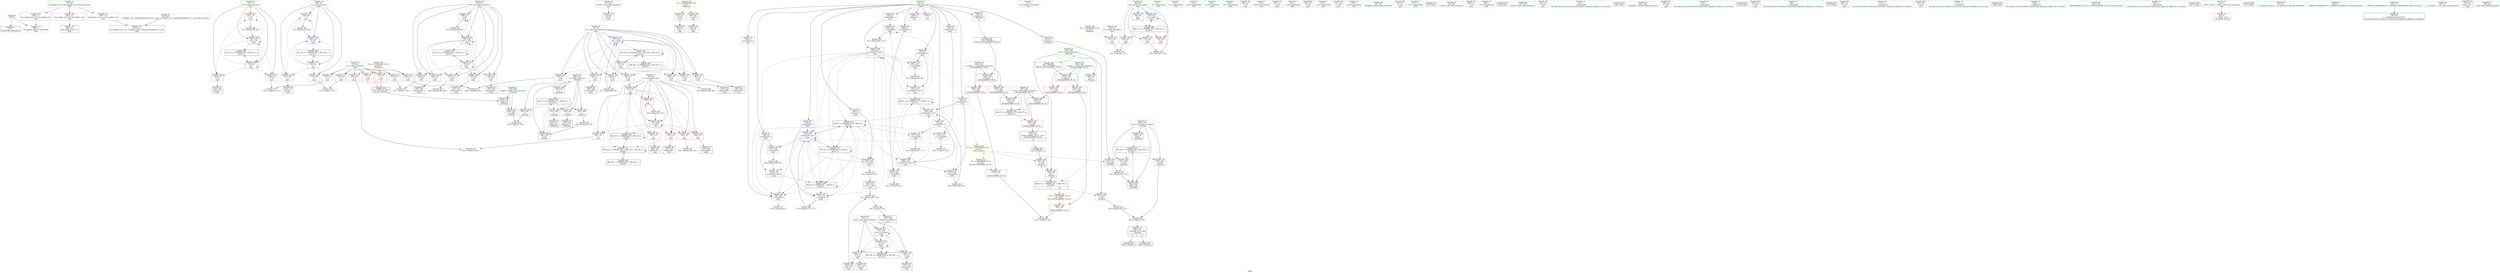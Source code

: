 digraph "SVFG" {
	label="SVFG";

	Node0x55b7f52f8240 [shape=record,color=grey,label="{NodeID: 0\nNullPtr}"];
	Node0x55b7f52f8240 -> Node0x55b7f531a220[style=solid];
	Node0x55b7f52f8240 -> Node0x55b7f5321780[style=solid];
	Node0x55b7f5329f50 [shape=record,color=grey,label="{NodeID: 277\n136 = cmp(134, 135, )\n}"];
	Node0x55b7f531c8b0 [shape=record,color=blue,label="{NodeID: 194\n77\<--270\ni41\<--inc80\nmain\n}"];
	Node0x55b7f531c8b0 -> Node0x55b7f531f500[style=dashed];
	Node0x55b7f531c8b0 -> Node0x55b7f531f5d0[style=dashed];
	Node0x55b7f531c8b0 -> Node0x55b7f531f6a0[style=dashed];
	Node0x55b7f531c8b0 -> Node0x55b7f531f770[style=dashed];
	Node0x55b7f531c8b0 -> Node0x55b7f531f840[style=dashed];
	Node0x55b7f531c8b0 -> Node0x55b7f531f910[style=dashed];
	Node0x55b7f531c8b0 -> Node0x55b7f531f9e0[style=dashed];
	Node0x55b7f531c8b0 -> Node0x55b7f531c8b0[style=dashed];
	Node0x55b7f531c8b0 -> Node0x55b7f533bde0[style=dashed];
	Node0x55b7f5319c20 [shape=record,color=red,label="{NodeID: 111\n114\<--67\n\<--n\nmain\n}"];
	Node0x55b7f5319c20 -> Node0x55b7f5329c50[style=solid];
	Node0x55b7f5317e30 [shape=record,color=green,label="{NodeID: 28\n61\<--62\nretval\<--retval_field_insensitive\nmain\n}"];
	Node0x55b7f5317e30 -> Node0x55b7f5321880[style=solid];
	Node0x55b7f531fab0 [shape=record,color=red,label="{NodeID: 139\n223\<--79\n\<--j\nmain\n}"];
	Node0x55b7f531fab0 -> Node0x55b7f532a850[style=solid];
	Node0x55b7f531a690 [shape=record,color=black,label="{NodeID: 56\n118\<--117\nidx.ext\<--\nmain\n}"];
	Node0x55b7f5341210 [shape=record,color=yellow,style=double,label="{NodeID: 333\n2V_1 = ENCHI(MR_2V_0)\npts\{1 \}\nFun[main]}"];
	Node0x55b7f5341210 -> Node0x55b7f5319740[style=dashed];
	Node0x55b7f5341210 -> Node0x55b7f5319810[style=dashed];
	Node0x55b7f5321170 [shape=record,color=red,label="{NodeID: 167\n357\<--342\n\<--__a.addr\n_ZSt3maxIiERKT_S2_S2_\n}"];
	Node0x55b7f5321170 -> Node0x55b7f531d270[style=solid];
	Node0x55b7f531bd50 [shape=record,color=purple,label="{NodeID: 84\n229\<--8\narrayidx56\<--a\nmain\n}"];
	Node0x55b7f531bd50 -> Node0x55b7f5320470[style=solid];
	Node0x55b7f52f6f70 [shape=record,color=green,label="{NodeID: 1\n7\<--1\n__dso_handle\<--dummyObj\nGlob }"];
	Node0x55b7f532a0d0 [shape=record,color=grey,label="{NodeID: 278\n142 = cmp(141, 82, )\n}"];
	Node0x55b7f532a0d0 -> Node0x55b7f531a830[style=solid];
	Node0x55b7f531c980 [shape=record,color=blue,label="{NodeID: 195\n65\<--278\nqq\<--inc84\nmain\n}"];
	Node0x55b7f531c980 -> Node0x55b7f5334be0[style=dashed];
	Node0x55b7f5319cf0 [shape=record,color=red,label="{NodeID: 112\n135\<--67\n\<--n\nmain\n}"];
	Node0x55b7f5319cf0 -> Node0x55b7f5329f50[style=solid];
	Node0x55b7f5317f00 [shape=record,color=green,label="{NodeID: 29\n63\<--64\ntt\<--tt_field_insensitive\nmain\n}"];
	Node0x55b7f5317f00 -> Node0x55b7f53198e0[style=solid];
	Node0x55b7f531fb80 [shape=record,color=red,label="{NodeID: 140\n227\<--79\n\<--j\nmain\n}"];
	Node0x55b7f531fb80 -> Node0x55b7f531b050[style=solid];
	Node0x55b7f531a760 [shape=record,color=black,label="{NodeID: 57\n139\<--138\nidxprom\<--\nmain\n}"];
	Node0x55b7f5321240 [shape=record,color=red,label="{NodeID: 168\n350\<--344\n\<--__b.addr\n_ZSt3maxIiERKT_S2_S2_\n}"];
	Node0x55b7f5321240 -> Node0x55b7f53214b0[style=solid];
	Node0x55b7f531be20 [shape=record,color=purple,label="{NodeID: 85\n235\<--8\narrayidx60\<--a\nmain\n}"];
	Node0x55b7f531be20 -> Node0x55b7f5320540[style=solid];
	Node0x55b7f531be20 -> Node0x55b7f53224b0[style=solid];
	Node0x55b7f52f7000 [shape=record,color=green,label="{NodeID: 2\n11\<--1\n.str\<--dummyObj\nGlob }"];
	Node0x55b7f532a250 [shape=record,color=grey,label="{NodeID: 279\n309 = cmp(307, 308, )\n}"];
	Node0x55b7f531ca50 [shape=record,color=blue,label="{NodeID: 196\n294\<--293\nn.addr\<--n\n_Z5checki\n}"];
	Node0x55b7f531ca50 -> Node0x55b7f53207b0[style=dashed];
	Node0x55b7f5319dc0 [shape=record,color=red,label="{NodeID: 113\n163\<--67\n\<--n\nmain\n}"];
	Node0x55b7f5319dc0 -> Node0x55b7f5329650[style=solid];
	Node0x55b7f5317fd0 [shape=record,color=green,label="{NodeID: 30\n65\<--66\nqq\<--qq_field_insensitive\nmain\n}"];
	Node0x55b7f5317fd0 -> Node0x55b7f53199b0[style=solid];
	Node0x55b7f5317fd0 -> Node0x55b7f5319a80[style=solid];
	Node0x55b7f5317fd0 -> Node0x55b7f5319b50[style=solid];
	Node0x55b7f5317fd0 -> Node0x55b7f5321950[style=solid];
	Node0x55b7f5317fd0 -> Node0x55b7f531c980[style=solid];
	Node0x55b7f531fc50 [shape=record,color=red,label="{NodeID: 141\n233\<--79\n\<--j\nmain\n}"];
	Node0x55b7f531fc50 -> Node0x55b7f531b120[style=solid];
	Node0x55b7f531a830 [shape=record,color=black,label="{NodeID: 58\n143\<--142\nconv\<--cmp13\nmain\n}"];
	Node0x55b7f531a830 -> Node0x55b7f531dd60[style=solid];
	Node0x55b7f53269c0 [shape=record,color=grey,label="{NodeID: 252\n278 = Binary(277, 98, )\n}"];
	Node0x55b7f53269c0 -> Node0x55b7f531c980[style=solid];
	Node0x55b7f5321310 [shape=record,color=red,label="{NodeID: 169\n354\<--344\n\<--__b.addr\n_ZSt3maxIiERKT_S2_S2_\n}"];
	Node0x55b7f5321310 -> Node0x55b7f531d1a0[style=solid];
	Node0x55b7f531bef0 [shape=record,color=purple,label="{NodeID: 86\n251\<--8\narrayidx69\<--a\nmain\n}"];
	Node0x55b7f531bef0 -> Node0x55b7f5320610[style=solid];
	Node0x55b7f531bef0 -> Node0x55b7f5322580[style=solid];
	Node0x55b7f52f7090 [shape=record,color=green,label="{NodeID: 3\n13\<--1\n.str.1\<--dummyObj\nGlob }"];
	Node0x55b7f532a3d0 [shape=record,color=grey,label="{NodeID: 280\n231 = cmp(230, 82, )\n}"];
	Node0x55b7f531cb20 [shape=record,color=blue,label="{NodeID: 197\n296\<--82\ntotal\<--\n_Z5checki\n}"];
	Node0x55b7f531cb20 -> Node0x55b7f533e5e0[style=dashed];
	Node0x55b7f5319e90 [shape=record,color=red,label="{NodeID: 114\n179\<--67\n\<--n\nmain\n|{<s0>9}}"];
	Node0x55b7f5319e90:s0 -> Node0x55b7f5354810[style=solid,color=red];
	Node0x55b7f53180a0 [shape=record,color=green,label="{NodeID: 31\n67\<--68\nn\<--n_field_insensitive\nmain\n}"];
	Node0x55b7f53180a0 -> Node0x55b7f5319c20[style=solid];
	Node0x55b7f53180a0 -> Node0x55b7f5319cf0[style=solid];
	Node0x55b7f53180a0 -> Node0x55b7f5319dc0[style=solid];
	Node0x55b7f53180a0 -> Node0x55b7f5319e90[style=solid];
	Node0x55b7f53180a0 -> Node0x55b7f531e730[style=solid];
	Node0x55b7f53180a0 -> Node0x55b7f531e800[style=solid];
	Node0x55b7f53180a0 -> Node0x55b7f531e8d0[style=solid];
	Node0x55b7f531fd20 [shape=record,color=red,label="{NodeID: 142\n244\<--79\n\<--j\nmain\n}"];
	Node0x55b7f531fd20 -> Node0x55b7f531e4e0[style=solid];
	Node0x55b7f531a900 [shape=record,color=black,label="{NodeID: 59\n145\<--144\ntobool\<--\nmain\n}"];
	Node0x55b7f53414e0 [shape=record,color=yellow,style=double,label="{NodeID: 336\n8V_1 = ENCHI(MR_8V_0)\npts\{64 \}\nFun[main]}"];
	Node0x55b7f53414e0 -> Node0x55b7f53198e0[style=dashed];
	Node0x55b7f5326b40 [shape=record,color=grey,label="{NodeID: 253\n328 = Binary(327, 98, )\n}"];
	Node0x55b7f5326b40 -> Node0x55b7f531cf30[style=solid];
	Node0x55b7f53213e0 [shape=record,color=red,label="{NodeID: 170\n349\<--348\n\<--\n_ZSt3maxIiERKT_S2_S2_\n}"];
	Node0x55b7f53213e0 -> Node0x55b7f532a6d0[style=solid];
	Node0x55b7f531bfc0 [shape=record,color=purple,label="{NodeID: 87\n263\<--8\narrayidx76\<--a\nmain\n}"];
	Node0x55b7f531bfc0 -> Node0x55b7f53206e0[style=solid];
	Node0x55b7f531bfc0 -> Node0x55b7f531c7e0[style=solid];
	Node0x55b7f52f7120 [shape=record,color=green,label="{NodeID: 4\n15\<--1\nstdin\<--dummyObj\nGlob }"];
	Node0x55b7f532a550 [shape=record,color=grey,label="{NodeID: 281\n148 = cmp(147, 82, )\n}"];
	Node0x55b7f532a550 -> Node0x55b7f531aaa0[style=solid];
	Node0x55b7f531cbf0 [shape=record,color=blue,label="{NodeID: 198\n298\<--82\nmx\<--\n_Z5checki\n}"];
	Node0x55b7f531cbf0 -> Node0x55b7f533e0e0[style=dashed];
	Node0x55b7f531e730 [shape=record,color=red,label="{NodeID: 115\n205\<--67\n\<--n\nmain\n}"];
	Node0x55b7f531e730 -> Node0x55b7f5329ad0[style=solid];
	Node0x55b7f5318170 [shape=record,color=green,label="{NodeID: 32\n69\<--70\ni\<--i_field_insensitive\nmain\n}"];
	Node0x55b7f5318170 -> Node0x55b7f531e9a0[style=solid];
	Node0x55b7f5318170 -> Node0x55b7f531ea70[style=solid];
	Node0x55b7f5318170 -> Node0x55b7f531eb40[style=solid];
	Node0x55b7f5318170 -> Node0x55b7f5321a20[style=solid];
	Node0x55b7f5318170 -> Node0x55b7f5321af0[style=solid];
	Node0x55b7f531fdf0 [shape=record,color=red,label="{NodeID: 143\n249\<--79\n\<--j\nmain\n}"];
	Node0x55b7f531fdf0 -> Node0x55b7f531b1f0[style=solid];
	Node0x55b7f531a9d0 [shape=record,color=black,label="{NodeID: 60\n146\<--144\nconv14\<--\nmain\n}"];
	Node0x55b7f531a9d0 -> Node0x55b7f531dd60[style=solid];
	Node0x55b7f5326cc0 [shape=record,color=grey,label="{NodeID: 254\n270 = Binary(269, 98, )\n}"];
	Node0x55b7f5326cc0 -> Node0x55b7f531c8b0[style=solid];
	Node0x55b7f53214b0 [shape=record,color=red,label="{NodeID: 171\n351\<--350\n\<--\n_ZSt3maxIiERKT_S2_S2_\n}"];
	Node0x55b7f53214b0 -> Node0x55b7f532a6d0[style=solid];
	Node0x55b7f531c090 [shape=record,color=purple,label="{NodeID: 88\n313\<--8\narrayidx\<--a\n_Z5checki\n}"];
	Node0x55b7f531c090 -> Node0x55b7f5320e30[style=solid];
	Node0x55b7f52f71b0 [shape=record,color=green,label="{NodeID: 5\n16\<--1\n.str.2\<--dummyObj\nGlob }"];
	Node0x55b7f532a6d0 [shape=record,color=grey,label="{NodeID: 282\n352 = cmp(349, 351, )\n}"];
	Node0x55b7f531ccc0 [shape=record,color=blue,label="{NodeID: 199\n300\<--82\ni\<--\n_Z5checki\n}"];
	Node0x55b7f531ccc0 -> Node0x55b7f533dbe0[style=dashed];
	Node0x55b7f531e800 [shape=record,color=red,label="{NodeID: 116\n224\<--67\n\<--n\nmain\n}"];
	Node0x55b7f531e800 -> Node0x55b7f532a850[style=solid];
	Node0x55b7f5318240 [shape=record,color=green,label="{NodeID: 33\n71\<--72\ndone\<--done_field_insensitive\nmain\n}"];
	Node0x55b7f5318240 -> Node0x55b7f531ec10[style=solid];
	Node0x55b7f5318240 -> Node0x55b7f531ece0[style=solid];
	Node0x55b7f5318240 -> Node0x55b7f5321bc0[style=solid];
	Node0x55b7f5318240 -> Node0x55b7f5321d60[style=solid];
	Node0x55b7f533bde0 [shape=record,color=black,label="{NodeID: 310\nMR_22V_4 = PHI(MR_22V_6, MR_22V_3, MR_22V_4, )\npts\{78 \}\n}"];
	Node0x55b7f533bde0 -> Node0x55b7f5322240[style=dashed];
	Node0x55b7f533bde0 -> Node0x55b7f53364e0[style=dashed];
	Node0x55b7f533bde0 -> Node0x55b7f533bde0[style=dashed];
	Node0x55b7f531fec0 [shape=record,color=red,label="{NodeID: 144\n257\<--79\n\<--j\nmain\n}"];
	Node0x55b7f531fec0 -> Node0x55b7f531dbe0[style=solid];
	Node0x55b7f531aaa0 [shape=record,color=black,label="{NodeID: 61\n149\<--148\nfrombool\<--tobool15\nmain\n}"];
	Node0x55b7f531aaa0 -> Node0x55b7f5321d60[style=solid];
	Node0x55b7f53416a0 [shape=record,color=yellow,style=double,label="{NodeID: 338\n12V_1 = ENCHI(MR_12V_0)\npts\{68 \}\nFun[main]}"];
	Node0x55b7f53416a0 -> Node0x55b7f5319c20[style=dashed];
	Node0x55b7f53416a0 -> Node0x55b7f5319cf0[style=dashed];
	Node0x55b7f53416a0 -> Node0x55b7f5319dc0[style=dashed];
	Node0x55b7f53416a0 -> Node0x55b7f5319e90[style=dashed];
	Node0x55b7f53416a0 -> Node0x55b7f531e730[style=dashed];
	Node0x55b7f53416a0 -> Node0x55b7f531e800[style=dashed];
	Node0x55b7f53416a0 -> Node0x55b7f531e8d0[style=dashed];
	Node0x55b7f5326e40 [shape=record,color=grey,label="{NodeID: 255\n125 = Binary(124, 98, )\n}"];
	Node0x55b7f5326e40 -> Node0x55b7f5321af0[style=solid];
	Node0x55b7f5321580 [shape=record,color=blue,label="{NodeID: 172\n366\<--32\nllvm.global_ctors_0\<--\nGlob }"];
	Node0x55b7f531c160 [shape=record,color=purple,label="{NodeID: 89\n320\<--8\narrayidx2\<--a\n_Z5checki\n|{<s0>14}}"];
	Node0x55b7f531c160:s0 -> Node0x55b7f53546d0[style=solid,color=red];
	Node0x55b7f52f7240 [shape=record,color=green,label="{NodeID: 6\n18\<--1\n.str.3\<--dummyObj\nGlob }"];
	Node0x55b7f532a850 [shape=record,color=grey,label="{NodeID: 283\n225 = cmp(223, 224, )\n}"];
	Node0x55b7f531cd90 [shape=record,color=blue,label="{NodeID: 200\n296\<--316\ntotal\<--add\n_Z5checki\n}"];
	Node0x55b7f531cd90 -> Node0x55b7f533e5e0[style=dashed];
	Node0x55b7f531e8d0 [shape=record,color=red,label="{NodeID: 117\n239\<--67\n\<--n\nmain\n|{<s0>11}}"];
	Node0x55b7f531e8d0:s0 -> Node0x55b7f5354810[style=solid,color=red];
	Node0x55b7f5318310 [shape=record,color=green,label="{NodeID: 34\n73\<--74\ni9\<--i9_field_insensitive\nmain\n}"];
	Node0x55b7f5318310 -> Node0x55b7f531edb0[style=solid];
	Node0x55b7f5318310 -> Node0x55b7f531ee80[style=solid];
	Node0x55b7f5318310 -> Node0x55b7f531ef50[style=solid];
	Node0x55b7f5318310 -> Node0x55b7f5321c90[style=solid];
	Node0x55b7f5318310 -> Node0x55b7f5321e30[style=solid];
	Node0x55b7f533c2e0 [shape=record,color=black,label="{NodeID: 311\nMR_24V_4 = PHI(MR_24V_7, MR_24V_3, MR_24V_4, )\npts\{80 \}\n}"];
	Node0x55b7f533c2e0 -> Node0x55b7f53369e0[style=dashed];
	Node0x55b7f533c2e0 -> Node0x55b7f533c2e0[style=dashed];
	Node0x55b7f533c2e0 -> Node0x55b7f533f4e0[style=dashed];
	Node0x55b7f531ff90 [shape=record,color=red,label="{NodeID: 145\n141\<--140\n\<--arrayidx\nmain\n}"];
	Node0x55b7f531ff90 -> Node0x55b7f532a0d0[style=solid];
	Node0x55b7f531ab70 [shape=record,color=black,label="{NodeID: 62\n157\<--156\ntobool19\<--\nmain\n}"];
	Node0x55b7f5326fc0 [shape=record,color=grey,label="{NodeID: 256\n176 = Binary(175, 177, )\n}"];
	Node0x55b7f5326fc0 -> Node0x55b7f5321fd0[style=solid];
	Node0x55b7f5321680 [shape=record,color=blue,label="{NodeID: 173\n367\<--33\nllvm.global_ctors_1\<--_GLOBAL__sub_I_Gennady.Korotkevich_0_1.cpp\nGlob }"];
	Node0x55b7f531c230 [shape=record,color=purple,label="{NodeID: 90\n84\<--11\n\<--.str\nmain\n}"];
	Node0x55b7f5316ba0 [shape=record,color=green,label="{NodeID: 7\n20\<--1\nstdout\<--dummyObj\nGlob }"];
	Node0x55b7f532a9d0 [shape=record,color=grey,label="{NodeID: 284\n335 = cmp(332, 334, )\n}"];
	Node0x55b7f532a9d0 -> Node0x55b7f531b530[style=solid];
	Node0x55b7f531ce60 [shape=record,color=blue,label="{NodeID: 201\n298\<--324\nmx\<--\n_Z5checki\n}"];
	Node0x55b7f531ce60 -> Node0x55b7f533e0e0[style=dashed];
	Node0x55b7f531e9a0 [shape=record,color=red,label="{NodeID: 118\n113\<--69\n\<--i\nmain\n}"];
	Node0x55b7f531e9a0 -> Node0x55b7f5329c50[style=solid];
	Node0x55b7f53183e0 [shape=record,color=green,label="{NodeID: 35\n75\<--76\ni20\<--i20_field_insensitive\nmain\n}"];
	Node0x55b7f53183e0 -> Node0x55b7f531f020[style=solid];
	Node0x55b7f53183e0 -> Node0x55b7f531f0f0[style=solid];
	Node0x55b7f53183e0 -> Node0x55b7f531f1c0[style=solid];
	Node0x55b7f53183e0 -> Node0x55b7f531f290[style=solid];
	Node0x55b7f53183e0 -> Node0x55b7f531f360[style=solid];
	Node0x55b7f53183e0 -> Node0x55b7f531f430[style=solid];
	Node0x55b7f53183e0 -> Node0x55b7f5321f00[style=solid];
	Node0x55b7f53183e0 -> Node0x55b7f5322170[style=solid];
	Node0x55b7f5320060 [shape=record,color=red,label="{NodeID: 146\n169\<--168\n\<--arrayidx25\nmain\n}"];
	Node0x55b7f5320060 -> Node0x55b7f5329950[style=solid];
	Node0x55b7f531ac40 [shape=record,color=black,label="{NodeID: 63\n167\<--166\nidxprom24\<--\nmain\n}"];
	Node0x55b7f5327140 [shape=record,color=grey,label="{NodeID: 257\n199 = Binary(198, 98, )\n}"];
	Node0x55b7f5327140 -> Node0x55b7f5322170[style=solid];
	Node0x55b7f5321780 [shape=record,color=blue, style = dotted,label="{NodeID: 174\n368\<--3\nllvm.global_ctors_2\<--dummyVal\nGlob }"];
	Node0x55b7f531c300 [shape=record,color=purple,label="{NodeID: 91\n85\<--13\n\<--.str.1\nmain\n}"];
	Node0x55b7f5316c30 [shape=record,color=green,label="{NodeID: 8\n21\<--1\n.str.4\<--dummyObj\nGlob }"];
	Node0x55b7f531cf30 [shape=record,color=blue,label="{NodeID: 202\n300\<--328\ni\<--inc\n_Z5checki\n}"];
	Node0x55b7f531cf30 -> Node0x55b7f533dbe0[style=dashed];
	Node0x55b7f531ea70 [shape=record,color=red,label="{NodeID: 119\n117\<--69\n\<--i\nmain\n}"];
	Node0x55b7f531ea70 -> Node0x55b7f531a690[style=solid];
	Node0x55b7f53184b0 [shape=record,color=green,label="{NodeID: 36\n77\<--78\ni41\<--i41_field_insensitive\nmain\n}"];
	Node0x55b7f53184b0 -> Node0x55b7f531f500[style=solid];
	Node0x55b7f53184b0 -> Node0x55b7f531f5d0[style=solid];
	Node0x55b7f53184b0 -> Node0x55b7f531f6a0[style=solid];
	Node0x55b7f53184b0 -> Node0x55b7f531f770[style=solid];
	Node0x55b7f53184b0 -> Node0x55b7f531f840[style=solid];
	Node0x55b7f53184b0 -> Node0x55b7f531f910[style=solid];
	Node0x55b7f53184b0 -> Node0x55b7f531f9e0[style=solid];
	Node0x55b7f53184b0 -> Node0x55b7f5322240[style=solid];
	Node0x55b7f53184b0 -> Node0x55b7f531c8b0[style=solid];
	Node0x55b7f5320130 [shape=record,color=red,label="{NodeID: 147\n175\<--174\n\<--arrayidx29\nmain\n}"];
	Node0x55b7f5320130 -> Node0x55b7f5326fc0[style=solid];
	Node0x55b7f531ad10 [shape=record,color=black,label="{NodeID: 64\n173\<--172\nidxprom28\<--\nmain\n}"];
	Node0x55b7f531d760 [shape=record,color=grey,label="{NodeID: 258\n316 = Binary(315, 314, )\n}"];
	Node0x55b7f531d760 -> Node0x55b7f531cd90[style=solid];
	Node0x55b7f5321880 [shape=record,color=blue,label="{NodeID: 175\n61\<--82\nretval\<--\nmain\n}"];
	Node0x55b7f531c3d0 [shape=record,color=purple,label="{NodeID: 92\n90\<--16\n\<--.str.2\nmain\n}"];
	Node0x55b7f5316cc0 [shape=record,color=green,label="{NodeID: 9\n23\<--1\n.str.5\<--dummyObj\nGlob }"];
	Node0x55b7f531d000 [shape=record,color=blue,label="{NodeID: 203\n342\<--338\n__a.addr\<--__a\n_ZSt3maxIiERKT_S2_S2_\n}"];
	Node0x55b7f531d000 -> Node0x55b7f53210a0[style=dashed];
	Node0x55b7f531d000 -> Node0x55b7f5321170[style=dashed];
	Node0x55b7f531eb40 [shape=record,color=red,label="{NodeID: 120\n124\<--69\n\<--i\nmain\n}"];
	Node0x55b7f531eb40 -> Node0x55b7f5326e40[style=solid];
	Node0x55b7f5318580 [shape=record,color=green,label="{NodeID: 37\n79\<--80\nj\<--j_field_insensitive\nmain\n}"];
	Node0x55b7f5318580 -> Node0x55b7f531fab0[style=solid];
	Node0x55b7f5318580 -> Node0x55b7f531fb80[style=solid];
	Node0x55b7f5318580 -> Node0x55b7f531fc50[style=solid];
	Node0x55b7f5318580 -> Node0x55b7f531fd20[style=solid];
	Node0x55b7f5318580 -> Node0x55b7f531fdf0[style=solid];
	Node0x55b7f5318580 -> Node0x55b7f531fec0[style=solid];
	Node0x55b7f5318580 -> Node0x55b7f53223e0[style=solid];
	Node0x55b7f5318580 -> Node0x55b7f531c710[style=solid];
	Node0x55b7f5320200 [shape=record,color=red,label="{NodeID: 148\n193\<--192\n\<--arrayidx35\nmain\n}"];
	Node0x55b7f5320200 -> Node0x55b7f5329350[style=solid];
	Node0x55b7f531ade0 [shape=record,color=black,label="{NodeID: 65\n191\<--190\nidxprom34\<--\nmain\n}"];
	Node0x55b7f531d8e0 [shape=record,color=grey,label="{NodeID: 259\n237 = Binary(236, 177, )\n}"];
	Node0x55b7f531d8e0 -> Node0x55b7f53224b0[style=solid];
	Node0x55b7f5321950 [shape=record,color=blue,label="{NodeID: 176\n65\<--98\nqq\<--\nmain\n}"];
	Node0x55b7f5321950 -> Node0x55b7f5334be0[style=dashed];
	Node0x55b7f531c4a0 [shape=record,color=purple,label="{NodeID: 93\n91\<--18\n\<--.str.3\nmain\n}"];
	Node0x55b7f5316d50 [shape=record,color=green,label="{NodeID: 10\n25\<--1\n.str.6\<--dummyObj\nGlob }"];
	Node0x55b7f53346e0 [shape=record,color=black,label="{NodeID: 287\nMR_4V_2 = PHI(MR_4V_4, MR_4V_1, )\npts\{10 \}\n}"];
	Node0x55b7f53346e0 -> Node0x55b7f531ff90[style=dashed];
	Node0x55b7f53346e0 -> Node0x55b7f5320060[style=dashed];
	Node0x55b7f53346e0 -> Node0x55b7f5320130[style=dashed];
	Node0x55b7f53346e0 -> Node0x55b7f5321fd0[style=dashed];
	Node0x55b7f53346e0 -> Node0x55b7f53346e0[style=dashed];
	Node0x55b7f53346e0 -> Node0x55b7f53382e0[style=dashed];
	Node0x55b7f53346e0 -> Node0x55b7f533eae0[style=dashed];
	Node0x55b7f531d0d0 [shape=record,color=blue,label="{NodeID: 204\n344\<--339\n__b.addr\<--__b\n_ZSt3maxIiERKT_S2_S2_\n}"];
	Node0x55b7f531d0d0 -> Node0x55b7f5321240[style=dashed];
	Node0x55b7f531d0d0 -> Node0x55b7f5321310[style=dashed];
	Node0x55b7f531ec10 [shape=record,color=red,label="{NodeID: 121\n144\<--71\n\<--done\nmain\n}"];
	Node0x55b7f531ec10 -> Node0x55b7f531a900[style=solid];
	Node0x55b7f531ec10 -> Node0x55b7f531a9d0[style=solid];
	Node0x55b7f5318650 [shape=record,color=green,label="{NodeID: 38\n87\<--88\nfreopen\<--freopen_field_insensitive\n}"];
	Node0x55b7f53202d0 [shape=record,color=red,label="{NodeID: 149\n211\<--210\n\<--arrayidx46\nmain\n}"];
	Node0x55b7f53202d0 -> Node0x55b7f53297d0[style=solid];
	Node0x55b7f531aeb0 [shape=record,color=black,label="{NodeID: 66\n209\<--208\nidxprom45\<--\nmain\n}"];
	Node0x55b7f531da60 [shape=record,color=grey,label="{NodeID: 260\n153 = Binary(152, 98, )\n}"];
	Node0x55b7f531da60 -> Node0x55b7f5321e30[style=solid];
	Node0x55b7f5321a20 [shape=record,color=blue,label="{NodeID: 177\n69\<--82\ni\<--\nmain\n}"];
	Node0x55b7f5321a20 -> Node0x55b7f531e9a0[style=dashed];
	Node0x55b7f5321a20 -> Node0x55b7f531ea70[style=dashed];
	Node0x55b7f5321a20 -> Node0x55b7f531eb40[style=dashed];
	Node0x55b7f5321a20 -> Node0x55b7f5321af0[style=dashed];
	Node0x55b7f5321a20 -> Node0x55b7f53350e0[style=dashed];
	Node0x55b7f531c570 [shape=record,color=purple,label="{NodeID: 94\n93\<--21\n\<--.str.4\nmain\n}"];
	Node0x55b7f5316de0 [shape=record,color=green,label="{NodeID: 11\n27\<--1\n.str.7\<--dummyObj\nGlob }"];
	Node0x55b7f5005550 [shape=record,color=black,label="{NodeID: 371\n94 = PHI()\n}"];
	Node0x55b7f5334be0 [shape=record,color=black,label="{NodeID: 288\nMR_10V_3 = PHI(MR_10V_4, MR_10V_2, )\npts\{66 \}\n}"];
	Node0x55b7f5334be0 -> Node0x55b7f53199b0[style=dashed];
	Node0x55b7f5334be0 -> Node0x55b7f5319a80[style=dashed];
	Node0x55b7f5334be0 -> Node0x55b7f5319b50[style=dashed];
	Node0x55b7f5334be0 -> Node0x55b7f531c980[style=dashed];
	Node0x55b7f531d1a0 [shape=record,color=blue,label="{NodeID: 205\n340\<--354\nretval\<--\n_ZSt3maxIiERKT_S2_S2_\n}"];
	Node0x55b7f531d1a0 -> Node0x55b7f533f9e0[style=dashed];
	Node0x55b7f531ece0 [shape=record,color=red,label="{NodeID: 122\n156\<--71\n\<--done\nmain\n}"];
	Node0x55b7f531ece0 -> Node0x55b7f531ab70[style=solid];
	Node0x55b7f5318750 [shape=record,color=green,label="{NodeID: 39\n95\<--96\nscanf\<--scanf_field_insensitive\n}"];
	Node0x55b7f533dbe0 [shape=record,color=black,label="{NodeID: 316\nMR_33V_3 = PHI(MR_33V_4, MR_33V_2, )\npts\{301 \}\n}"];
	Node0x55b7f533dbe0 -> Node0x55b7f5320af0[style=dashed];
	Node0x55b7f533dbe0 -> Node0x55b7f5320bc0[style=dashed];
	Node0x55b7f533dbe0 -> Node0x55b7f5320c90[style=dashed];
	Node0x55b7f533dbe0 -> Node0x55b7f5320d60[style=dashed];
	Node0x55b7f533dbe0 -> Node0x55b7f531cf30[style=dashed];
	Node0x55b7f53203a0 [shape=record,color=red,label="{NodeID: 150\n217\<--216\n\<--arrayidx50\nmain\n}"];
	Node0x55b7f53203a0 -> Node0x55b7f531e1e0[style=solid];
	Node0x55b7f531af80 [shape=record,color=black,label="{NodeID: 67\n215\<--214\nidxprom49\<--\nmain\n}"];
	Node0x55b7f531dbe0 [shape=record,color=grey,label="{NodeID: 261\n258 = Binary(257, 98, )\n}"];
	Node0x55b7f531dbe0 -> Node0x55b7f531c710[style=solid];
	Node0x55b7f5321af0 [shape=record,color=blue,label="{NodeID: 178\n69\<--125\ni\<--inc\nmain\n}"];
	Node0x55b7f5321af0 -> Node0x55b7f531e9a0[style=dashed];
	Node0x55b7f5321af0 -> Node0x55b7f531ea70[style=dashed];
	Node0x55b7f5321af0 -> Node0x55b7f531eb40[style=dashed];
	Node0x55b7f5321af0 -> Node0x55b7f5321af0[style=dashed];
	Node0x55b7f5321af0 -> Node0x55b7f53350e0[style=dashed];
	Node0x55b7f531c640 [shape=record,color=purple,label="{NodeID: 95\n109\<--21\n\<--.str.4\nmain\n}"];
	Node0x55b7f5316e70 [shape=record,color=green,label="{NodeID: 12\n29\<--1\n.str.8\<--dummyObj\nGlob }"];
	Node0x55b7f5353a60 [shape=record,color=black,label="{NodeID: 372\n43 = PHI()\n}"];
	Node0x55b7f53350e0 [shape=record,color=black,label="{NodeID: 289\nMR_14V_2 = PHI(MR_14V_4, MR_14V_1, )\npts\{70 \}\n}"];
	Node0x55b7f53350e0 -> Node0x55b7f5321a20[style=dashed];
	Node0x55b7f531d270 [shape=record,color=blue,label="{NodeID: 206\n340\<--357\nretval\<--\n_ZSt3maxIiERKT_S2_S2_\n}"];
	Node0x55b7f531d270 -> Node0x55b7f533f9e0[style=dashed];
	Node0x55b7f531edb0 [shape=record,color=red,label="{NodeID: 123\n134\<--73\n\<--i9\nmain\n}"];
	Node0x55b7f531edb0 -> Node0x55b7f5329f50[style=solid];
	Node0x55b7f5318850 [shape=record,color=green,label="{NodeID: 40\n107\<--108\nprintf\<--printf_field_insensitive\n}"];
	Node0x55b7f533e0e0 [shape=record,color=black,label="{NodeID: 317\nMR_31V_3 = PHI(MR_31V_4, MR_31V_2, )\npts\{299 \}\n|{|<s3>14}}"];
	Node0x55b7f533e0e0 -> Node0x55b7f5320a20[style=dashed];
	Node0x55b7f533e0e0 -> Node0x55b7f5320f00[style=dashed];
	Node0x55b7f533e0e0 -> Node0x55b7f531ce60[style=dashed];
	Node0x55b7f533e0e0:s3 -> Node0x55b7f5340a00[style=dashed,color=red];
	Node0x55b7f5320470 [shape=record,color=red,label="{NodeID: 151\n230\<--229\n\<--arrayidx56\nmain\n}"];
	Node0x55b7f5320470 -> Node0x55b7f532a3d0[style=solid];
	Node0x55b7f531b050 [shape=record,color=black,label="{NodeID: 68\n228\<--227\nidxprom55\<--\nmain\n}"];
	Node0x55b7f531dd60 [shape=record,color=grey,label="{NodeID: 262\n147 = Binary(146, 143, )\n}"];
	Node0x55b7f531dd60 -> Node0x55b7f532a550[style=solid];
	Node0x55b7f5321bc0 [shape=record,color=blue,label="{NodeID: 179\n71\<--131\ndone\<--\nmain\n}"];
	Node0x55b7f5321bc0 -> Node0x55b7f531ec10[style=dashed];
	Node0x55b7f5321bc0 -> Node0x55b7f531ece0[style=dashed];
	Node0x55b7f5321bc0 -> Node0x55b7f5321bc0[style=dashed];
	Node0x55b7f5321bc0 -> Node0x55b7f5321d60[style=dashed];
	Node0x55b7f5321bc0 -> Node0x55b7f53355e0[style=dashed];
	Node0x55b7f5318f60 [shape=record,color=purple,label="{NodeID: 96\n121\<--21\n\<--.str.4\nmain\n}"];
	Node0x55b7f5316f30 [shape=record,color=green,label="{NodeID: 13\n32\<--1\n\<--dummyObj\nCan only get source location for instruction, argument, global var or function.}"];
	Node0x55b7f5353b60 [shape=record,color=black,label="{NodeID: 373\n106 = PHI()\n}"];
	Node0x55b7f53355e0 [shape=record,color=black,label="{NodeID: 290\nMR_16V_2 = PHI(MR_16V_6, MR_16V_1, )\npts\{72 \}\n}"];
	Node0x55b7f53355e0 -> Node0x55b7f5321bc0[style=dashed];
	Node0x55b7f531ee80 [shape=record,color=red,label="{NodeID: 124\n138\<--73\n\<--i9\nmain\n}"];
	Node0x55b7f531ee80 -> Node0x55b7f531a760[style=solid];
	Node0x55b7f5318950 [shape=record,color=green,label="{NodeID: 41\n181\<--182\n_Z5checki\<--_Z5checki_field_insensitive\n}"];
	Node0x55b7f533e5e0 [shape=record,color=black,label="{NodeID: 318\nMR_29V_3 = PHI(MR_29V_4, MR_29V_2, )\npts\{297 \}\n}"];
	Node0x55b7f533e5e0 -> Node0x55b7f5320880[style=dashed];
	Node0x55b7f533e5e0 -> Node0x55b7f5320950[style=dashed];
	Node0x55b7f533e5e0 -> Node0x55b7f531cd90[style=dashed];
	Node0x55b7f5320540 [shape=record,color=red,label="{NodeID: 152\n236\<--235\n\<--arrayidx60\nmain\n}"];
	Node0x55b7f5320540 -> Node0x55b7f531d8e0[style=solid];
	Node0x55b7f531b120 [shape=record,color=black,label="{NodeID: 69\n234\<--233\nidxprom59\<--\nmain\n}"];
	Node0x55b7f531dee0 [shape=record,color=grey,label="{NodeID: 263\n253 = Binary(252, 98, )\n}"];
	Node0x55b7f531dee0 -> Node0x55b7f5322580[style=solid];
	Node0x55b7f5321c90 [shape=record,color=blue,label="{NodeID: 180\n73\<--82\ni9\<--\nmain\n}"];
	Node0x55b7f5321c90 -> Node0x55b7f531edb0[style=dashed];
	Node0x55b7f5321c90 -> Node0x55b7f531ee80[style=dashed];
	Node0x55b7f5321c90 -> Node0x55b7f531ef50[style=dashed];
	Node0x55b7f5321c90 -> Node0x55b7f5321c90[style=dashed];
	Node0x55b7f5321c90 -> Node0x55b7f5321e30[style=dashed];
	Node0x55b7f5321c90 -> Node0x55b7f5335ae0[style=dashed];
	Node0x55b7f5319030 [shape=record,color=purple,label="{NodeID: 97\n105\<--23\n\<--.str.5\nmain\n}"];
	Node0x55b7f5317030 [shape=record,color=green,label="{NodeID: 14\n82\<--1\n\<--dummyObj\nCan only get source location for instruction, argument, global var or function.}"];
	Node0x55b7f5353c60 [shape=record,color=black,label="{NodeID: 374\n110 = PHI()\n}"];
	Node0x55b7f5335ae0 [shape=record,color=black,label="{NodeID: 291\nMR_18V_2 = PHI(MR_18V_6, MR_18V_1, )\npts\{74 \}\n}"];
	Node0x55b7f5335ae0 -> Node0x55b7f5321c90[style=dashed];
	Node0x55b7f531ef50 [shape=record,color=red,label="{NodeID: 125\n152\<--73\n\<--i9\nmain\n}"];
	Node0x55b7f531ef50 -> Node0x55b7f531da60[style=solid];
	Node0x55b7f5318a50 [shape=record,color=green,label="{NodeID: 42\n294\<--295\nn.addr\<--n.addr_field_insensitive\n_Z5checki\n}"];
	Node0x55b7f5318a50 -> Node0x55b7f53207b0[style=solid];
	Node0x55b7f5318a50 -> Node0x55b7f531ca50[style=solid];
	Node0x55b7f533eae0 [shape=record,color=black,label="{NodeID: 319\nMR_4V_9 = PHI(MR_4V_16, MR_4V_5, )\npts\{10 \}\n}"];
	Node0x55b7f533eae0 -> Node0x55b7f531ff90[style=dashed];
	Node0x55b7f533eae0 -> Node0x55b7f5320060[style=dashed];
	Node0x55b7f533eae0 -> Node0x55b7f5320130[style=dashed];
	Node0x55b7f533eae0 -> Node0x55b7f53202d0[style=dashed];
	Node0x55b7f533eae0 -> Node0x55b7f53203a0[style=dashed];
	Node0x55b7f533eae0 -> Node0x55b7f5321fd0[style=dashed];
	Node0x55b7f533eae0 -> Node0x55b7f5322310[style=dashed];
	Node0x55b7f533eae0 -> Node0x55b7f53346e0[style=dashed];
	Node0x55b7f533eae0 -> Node0x55b7f53382e0[style=dashed];
	Node0x55b7f533eae0 -> Node0x55b7f533eae0[style=dashed];
	Node0x55b7f5320610 [shape=record,color=red,label="{NodeID: 153\n252\<--251\n\<--arrayidx69\nmain\n}"];
	Node0x55b7f5320610 -> Node0x55b7f531dee0[style=solid];
	Node0x55b7f531b1f0 [shape=record,color=black,label="{NodeID: 70\n250\<--249\nidxprom68\<--\nmain\n}"];
	Node0x55b7f531e060 [shape=record,color=grey,label="{NodeID: 264\n265 = Binary(264, 98, )\n}"];
	Node0x55b7f531e060 -> Node0x55b7f531c7e0[style=solid];
	Node0x55b7f5321d60 [shape=record,color=blue,label="{NodeID: 181\n71\<--149\ndone\<--frombool\nmain\n}"];
	Node0x55b7f5321d60 -> Node0x55b7f531ec10[style=dashed];
	Node0x55b7f5321d60 -> Node0x55b7f531ece0[style=dashed];
	Node0x55b7f5321d60 -> Node0x55b7f5321bc0[style=dashed];
	Node0x55b7f5321d60 -> Node0x55b7f5321d60[style=dashed];
	Node0x55b7f5321d60 -> Node0x55b7f53355e0[style=dashed];
	Node0x55b7f5319100 [shape=record,color=purple,label="{NodeID: 98\n187\<--25\n\<--.str.6\nmain\n}"];
	Node0x55b7f5317130 [shape=record,color=green,label="{NodeID: 15\n98\<--1\n\<--dummyObj\nCan only get source location for instruction, argument, global var or function.}"];
	Node0x55b7f5353d60 [shape=record,color=black,label="{NodeID: 375\n122 = PHI()\n}"];
	Node0x55b7f5335fe0 [shape=record,color=black,label="{NodeID: 292\nMR_20V_2 = PHI(MR_20V_4, MR_20V_1, )\npts\{76 \}\n}"];
	Node0x55b7f5335fe0 -> Node0x55b7f5321f00[style=dashed];
	Node0x55b7f5335fe0 -> Node0x55b7f5335fe0[style=dashed];
	Node0x55b7f531f020 [shape=record,color=red,label="{NodeID: 126\n162\<--75\n\<--i20\nmain\n}"];
	Node0x55b7f531f020 -> Node0x55b7f5329650[style=solid];
	Node0x55b7f5318b20 [shape=record,color=green,label="{NodeID: 43\n296\<--297\ntotal\<--total_field_insensitive\n_Z5checki\n}"];
	Node0x55b7f5318b20 -> Node0x55b7f5320880[style=solid];
	Node0x55b7f5318b20 -> Node0x55b7f5320950[style=solid];
	Node0x55b7f5318b20 -> Node0x55b7f531cb20[style=solid];
	Node0x55b7f5318b20 -> Node0x55b7f531cd90[style=solid];
	Node0x55b7f53206e0 [shape=record,color=red,label="{NodeID: 154\n264\<--263\n\<--arrayidx76\nmain\n}"];
	Node0x55b7f53206e0 -> Node0x55b7f531e060[style=solid];
	Node0x55b7f531b2c0 [shape=record,color=black,label="{NodeID: 71\n262\<--261\nidxprom75\<--\nmain\n}"];
	Node0x55b7f531e1e0 [shape=record,color=grey,label="{NodeID: 265\n218 = Binary(217, 177, )\n}"];
	Node0x55b7f531e1e0 -> Node0x55b7f5322310[style=solid];
	Node0x55b7f5321e30 [shape=record,color=blue,label="{NodeID: 182\n73\<--153\ni9\<--inc17\nmain\n}"];
	Node0x55b7f5321e30 -> Node0x55b7f531edb0[style=dashed];
	Node0x55b7f5321e30 -> Node0x55b7f531ee80[style=dashed];
	Node0x55b7f5321e30 -> Node0x55b7f531ef50[style=dashed];
	Node0x55b7f5321e30 -> Node0x55b7f5321c90[style=dashed];
	Node0x55b7f5321e30 -> Node0x55b7f5321e30[style=dashed];
	Node0x55b7f5321e30 -> Node0x55b7f5335ae0[style=dashed];
	Node0x55b7f53191d0 [shape=record,color=purple,label="{NodeID: 99\n246\<--27\n\<--.str.7\nmain\n}"];
	Node0x55b7f5317230 [shape=record,color=green,label="{NodeID: 16\n131\<--1\n\<--dummyObj\nCan only get source location for instruction, argument, global var or function.}"];
	Node0x55b7f5353e60 [shape=record,color=black,label="{NodeID: 376\n180 = PHI(292, )\n}"];
	Node0x55b7f53364e0 [shape=record,color=black,label="{NodeID: 293\nMR_22V_2 = PHI(MR_22V_4, MR_22V_1, )\npts\{78 \}\n}"];
	Node0x55b7f53364e0 -> Node0x55b7f533bde0[style=dashed];
	Node0x55b7f531f0f0 [shape=record,color=red,label="{NodeID: 127\n166\<--75\n\<--i20\nmain\n}"];
	Node0x55b7f531f0f0 -> Node0x55b7f531ac40[style=solid];
	Node0x55b7f5318bf0 [shape=record,color=green,label="{NodeID: 44\n298\<--299\nmx\<--mx_field_insensitive\n_Z5checki\n|{|<s3>14}}"];
	Node0x55b7f5318bf0 -> Node0x55b7f5320a20[style=solid];
	Node0x55b7f5318bf0 -> Node0x55b7f531cbf0[style=solid];
	Node0x55b7f5318bf0 -> Node0x55b7f531ce60[style=solid];
	Node0x55b7f5318bf0:s3 -> Node0x55b7f5354590[style=solid,color=red];
	Node0x55b7f533f4e0 [shape=record,color=black,label="{NodeID: 321\nMR_24V_5 = PHI(MR_24V_9, MR_24V_4, )\npts\{80 \}\n}"];
	Node0x55b7f533f4e0 -> Node0x55b7f53223e0[style=dashed];
	Node0x55b7f533f4e0 -> Node0x55b7f533c2e0[style=dashed];
	Node0x55b7f533f4e0 -> Node0x55b7f533f4e0[style=dashed];
	Node0x55b7f53207b0 [shape=record,color=red,label="{NodeID: 155\n308\<--294\n\<--n.addr\n_Z5checki\n}"];
	Node0x55b7f53207b0 -> Node0x55b7f532a250[style=solid];
	Node0x55b7f531b390 [shape=record,color=black,label="{NodeID: 72\n312\<--311\nidxprom\<--\n_Z5checki\n}"];
	Node0x55b7f531e360 [shape=record,color=grey,label="{NodeID: 266\n243 = Binary(186, 242, )\n}"];
	Node0x55b7f5321f00 [shape=record,color=blue,label="{NodeID: 183\n75\<--82\ni20\<--\nmain\n}"];
	Node0x55b7f5321f00 -> Node0x55b7f531f020[style=dashed];
	Node0x55b7f5321f00 -> Node0x55b7f531f0f0[style=dashed];
	Node0x55b7f5321f00 -> Node0x55b7f531f1c0[style=dashed];
	Node0x55b7f5321f00 -> Node0x55b7f531f290[style=dashed];
	Node0x55b7f5321f00 -> Node0x55b7f531f360[style=dashed];
	Node0x55b7f5321f00 -> Node0x55b7f531f430[style=dashed];
	Node0x55b7f5321f00 -> Node0x55b7f5321f00[style=dashed];
	Node0x55b7f5321f00 -> Node0x55b7f5322170[style=dashed];
	Node0x55b7f5321f00 -> Node0x55b7f5335fe0[style=dashed];
	Node0x55b7f53192a0 [shape=record,color=purple,label="{NodeID: 100\n274\<--29\n\<--.str.8\nmain\n}"];
	Node0x55b7f5317330 [shape=record,color=green,label="{NodeID: 17\n177\<--1\n\<--dummyObj\nCan only get source location for instruction, argument, global var or function.}"];
	Node0x55b7f5353fc0 [shape=record,color=black,label="{NodeID: 377\n188 = PHI()\n}"];
	Node0x55b7f53369e0 [shape=record,color=black,label="{NodeID: 294\nMR_24V_2 = PHI(MR_24V_4, MR_24V_1, )\npts\{80 \}\n}"];
	Node0x55b7f53369e0 -> Node0x55b7f533c2e0[style=dashed];
	Node0x55b7f531f1c0 [shape=record,color=red,label="{NodeID: 128\n172\<--75\n\<--i20\nmain\n}"];
	Node0x55b7f531f1c0 -> Node0x55b7f531ad10[style=solid];
	Node0x55b7f5318cc0 [shape=record,color=green,label="{NodeID: 45\n300\<--301\ni\<--i_field_insensitive\n_Z5checki\n}"];
	Node0x55b7f5318cc0 -> Node0x55b7f5320af0[style=solid];
	Node0x55b7f5318cc0 -> Node0x55b7f5320bc0[style=solid];
	Node0x55b7f5318cc0 -> Node0x55b7f5320c90[style=solid];
	Node0x55b7f5318cc0 -> Node0x55b7f5320d60[style=solid];
	Node0x55b7f5318cc0 -> Node0x55b7f531ccc0[style=solid];
	Node0x55b7f5318cc0 -> Node0x55b7f531cf30[style=solid];
	Node0x55b7f533f9e0 [shape=record,color=black,label="{NodeID: 322\nMR_37V_3 = PHI(MR_37V_4, MR_37V_2, )\npts\{341 \}\n}"];
	Node0x55b7f533f9e0 -> Node0x55b7f5320fd0[style=dashed];
	Node0x55b7f5320880 [shape=record,color=red,label="{NodeID: 156\n315\<--296\n\<--total\n_Z5checki\n}"];
	Node0x55b7f5320880 -> Node0x55b7f531d760[style=solid];
	Node0x55b7f531b460 [shape=record,color=black,label="{NodeID: 73\n319\<--318\nidxprom1\<--\n_Z5checki\n}"];
	Node0x55b7f531e4e0 [shape=record,color=grey,label="{NodeID: 267\n245 = Binary(186, 244, )\n}"];
	Node0x55b7f5321fd0 [shape=record,color=blue,label="{NodeID: 184\n174\<--176\narrayidx29\<--dec\nmain\n|{|<s9>9}}"];
	Node0x55b7f5321fd0 -> Node0x55b7f531ff90[style=dashed];
	Node0x55b7f5321fd0 -> Node0x55b7f5320060[style=dashed];
	Node0x55b7f5321fd0 -> Node0x55b7f5320130[style=dashed];
	Node0x55b7f5321fd0 -> Node0x55b7f5320200[style=dashed];
	Node0x55b7f5321fd0 -> Node0x55b7f5321fd0[style=dashed];
	Node0x55b7f5321fd0 -> Node0x55b7f53220a0[style=dashed];
	Node0x55b7f5321fd0 -> Node0x55b7f53346e0[style=dashed];
	Node0x55b7f5321fd0 -> Node0x55b7f53382e0[style=dashed];
	Node0x55b7f5321fd0 -> Node0x55b7f533eae0[style=dashed];
	Node0x55b7f5321fd0:s9 -> Node0x55b7f5341130[style=dashed,color=red];
	Node0x55b7f5319370 [shape=record,color=purple,label="{NodeID: 101\n366\<--31\nllvm.global_ctors_0\<--llvm.global_ctors\nGlob }"];
	Node0x55b7f5319370 -> Node0x55b7f5321580[style=solid];
	Node0x55b7f5317430 [shape=record,color=green,label="{NodeID: 18\n186\<--1\n\<--dummyObj\nCan only get source location for instruction, argument, global var or function.}"];
	Node0x55b7f5354090 [shape=record,color=black,label="{NodeID: 378\n240 = PHI(292, )\n}"];
	Node0x55b7f531f290 [shape=record,color=red,label="{NodeID: 129\n184\<--75\n\<--i20\nmain\n}"];
	Node0x55b7f531f290 -> Node0x55b7f531e660[style=solid];
	Node0x55b7f5318d90 [shape=record,color=green,label="{NodeID: 46\n322\<--323\n_ZSt3maxIiERKT_S2_S2_\<--_ZSt3maxIiERKT_S2_S2__field_insensitive\n}"];
	Node0x55b7f533fee0 [shape=record,color=yellow,style=double,label="{NodeID: 323\n4V_1 = ENCHI(MR_4V_0)\npts\{10 \}\nFun[_ZSt3maxIiERKT_S2_S2_]}"];
	Node0x55b7f533fee0 -> Node0x55b7f53214b0[style=dashed];
	Node0x55b7f5320950 [shape=record,color=red,label="{NodeID: 157\n334\<--296\n\<--total\n_Z5checki\n}"];
	Node0x55b7f5320950 -> Node0x55b7f532a9d0[style=solid];
	Node0x55b7f531b530 [shape=record,color=black,label="{NodeID: 74\n292\<--335\n_Z5checki_ret\<--cmp3\n_Z5checki\n|{<s0>9|<s1>11}}"];
	Node0x55b7f531b530:s0 -> Node0x55b7f5353e60[style=solid,color=blue];
	Node0x55b7f531b530:s1 -> Node0x55b7f5354090[style=solid,color=blue];
	Node0x55b7f531e660 [shape=record,color=grey,label="{NodeID: 268\n185 = Binary(186, 184, )\n}"];
	Node0x55b7f53220a0 [shape=record,color=blue,label="{NodeID: 185\n192\<--194\narrayidx35\<--inc36\nmain\n}"];
	Node0x55b7f53220a0 -> Node0x55b7f53382e0[style=dashed];
	Node0x55b7f5319470 [shape=record,color=purple,label="{NodeID: 102\n367\<--31\nllvm.global_ctors_1\<--llvm.global_ctors\nGlob }"];
	Node0x55b7f5319470 -> Node0x55b7f5321680[style=solid];
	Node0x55b7f5317530 [shape=record,color=green,label="{NodeID: 19\n333\<--1\n\<--dummyObj\nCan only get source location for instruction, argument, global var or function.}"];
	Node0x55b7f53541c0 [shape=record,color=black,label="{NodeID: 379\n247 = PHI()\n}"];
	Node0x55b7f531f360 [shape=record,color=red,label="{NodeID: 130\n190\<--75\n\<--i20\nmain\n}"];
	Node0x55b7f531f360 -> Node0x55b7f531ade0[style=solid];
	Node0x55b7f5318e90 [shape=record,color=green,label="{NodeID: 47\n340\<--341\nretval\<--retval_field_insensitive\n_ZSt3maxIiERKT_S2_S2_\n}"];
	Node0x55b7f5318e90 -> Node0x55b7f5320fd0[style=solid];
	Node0x55b7f5318e90 -> Node0x55b7f531d1a0[style=solid];
	Node0x55b7f5318e90 -> Node0x55b7f531d270[style=solid];
	Node0x55b7f5340a00 [shape=record,color=yellow,style=double,label="{NodeID: 324\n31V_1 = ENCHI(MR_31V_0)\npts\{299 \}\nFun[_ZSt3maxIiERKT_S2_S2_]}"];
	Node0x55b7f5340a00 -> Node0x55b7f53213e0[style=dashed];
	Node0x55b7f5320a20 [shape=record,color=red,label="{NodeID: 158\n331\<--298\n\<--mx\n_Z5checki\n}"];
	Node0x55b7f5320a20 -> Node0x55b7f53294d0[style=solid];
	Node0x55b7f531b600 [shape=record,color=black,label="{NodeID: 75\n337\<--360\n_ZSt3maxIiERKT_S2_S2__ret\<--\n_ZSt3maxIiERKT_S2_S2_\n|{<s0>14}}"];
	Node0x55b7f531b600:s0 -> Node0x55b7f5354360[style=solid,color=blue];
	Node0x55b7f5329350 [shape=record,color=grey,label="{NodeID: 269\n194 = Binary(193, 98, )\n}"];
	Node0x55b7f5329350 -> Node0x55b7f53220a0[style=solid];
	Node0x55b7f5322170 [shape=record,color=blue,label="{NodeID: 186\n75\<--199\ni20\<--inc39\nmain\n}"];
	Node0x55b7f5322170 -> Node0x55b7f531f020[style=dashed];
	Node0x55b7f5322170 -> Node0x55b7f531f0f0[style=dashed];
	Node0x55b7f5322170 -> Node0x55b7f531f1c0[style=dashed];
	Node0x55b7f5322170 -> Node0x55b7f531f290[style=dashed];
	Node0x55b7f5322170 -> Node0x55b7f531f360[style=dashed];
	Node0x55b7f5322170 -> Node0x55b7f531f430[style=dashed];
	Node0x55b7f5322170 -> Node0x55b7f5321f00[style=dashed];
	Node0x55b7f5322170 -> Node0x55b7f5322170[style=dashed];
	Node0x55b7f5322170 -> Node0x55b7f5335fe0[style=dashed];
	Node0x55b7f5319570 [shape=record,color=purple,label="{NodeID: 103\n368\<--31\nllvm.global_ctors_2\<--llvm.global_ctors\nGlob }"];
	Node0x55b7f5319570 -> Node0x55b7f5321780[style=solid];
	Node0x55b7f5317630 [shape=record,color=green,label="{NodeID: 20\n4\<--6\n_ZStL8__ioinit\<--_ZStL8__ioinit_field_insensitive\nGlob }"];
	Node0x55b7f5317630 -> Node0x55b7f531b6d0[style=solid];
	Node0x55b7f5354290 [shape=record,color=black,label="{NodeID: 380\n275 = PHI()\n}"];
	Node0x55b7f531f430 [shape=record,color=red,label="{NodeID: 131\n198\<--75\n\<--i20\nmain\n}"];
	Node0x55b7f531f430 -> Node0x55b7f5327140[style=solid];
	Node0x55b7f5319f80 [shape=record,color=green,label="{NodeID: 48\n342\<--343\n__a.addr\<--__a.addr_field_insensitive\n_ZSt3maxIiERKT_S2_S2_\n}"];
	Node0x55b7f5319f80 -> Node0x55b7f53210a0[style=solid];
	Node0x55b7f5319f80 -> Node0x55b7f5321170[style=solid];
	Node0x55b7f5319f80 -> Node0x55b7f531d000[style=solid];
	Node0x55b7f5320af0 [shape=record,color=red,label="{NodeID: 159\n307\<--300\n\<--i\n_Z5checki\n}"];
	Node0x55b7f5320af0 -> Node0x55b7f532a250[style=solid];
	Node0x55b7f531b6d0 [shape=record,color=purple,label="{NodeID: 76\n42\<--4\n\<--_ZStL8__ioinit\n__cxx_global_var_init\n}"];
	Node0x55b7f53294d0 [shape=record,color=grey,label="{NodeID: 270\n332 = Binary(333, 331, )\n}"];
	Node0x55b7f53294d0 -> Node0x55b7f532a9d0[style=solid];
	Node0x55b7f5322240 [shape=record,color=blue,label="{NodeID: 187\n77\<--82\ni41\<--\nmain\n}"];
	Node0x55b7f5322240 -> Node0x55b7f531f500[style=dashed];
	Node0x55b7f5322240 -> Node0x55b7f531f5d0[style=dashed];
	Node0x55b7f5322240 -> Node0x55b7f531f6a0[style=dashed];
	Node0x55b7f5322240 -> Node0x55b7f531f770[style=dashed];
	Node0x55b7f5322240 -> Node0x55b7f531f840[style=dashed];
	Node0x55b7f5322240 -> Node0x55b7f531f910[style=dashed];
	Node0x55b7f5322240 -> Node0x55b7f531f9e0[style=dashed];
	Node0x55b7f5322240 -> Node0x55b7f531c8b0[style=dashed];
	Node0x55b7f5322240 -> Node0x55b7f533bde0[style=dashed];
	Node0x55b7f5319670 [shape=record,color=purple,label="{NodeID: 104\n120\<--8\nadd.ptr\<--a\nmain\n}"];
	Node0x55b7f5317730 [shape=record,color=green,label="{NodeID: 21\n8\<--10\na\<--a_field_insensitive\nGlob }"];
	Node0x55b7f5317730 -> Node0x55b7f531b7a0[style=solid];
	Node0x55b7f5317730 -> Node0x55b7f531b870[style=solid];
	Node0x55b7f5317730 -> Node0x55b7f531b940[style=solid];
	Node0x55b7f5317730 -> Node0x55b7f531ba10[style=solid];
	Node0x55b7f5317730 -> Node0x55b7f531bae0[style=solid];
	Node0x55b7f5317730 -> Node0x55b7f531bbb0[style=solid];
	Node0x55b7f5317730 -> Node0x55b7f531bc80[style=solid];
	Node0x55b7f5317730 -> Node0x55b7f531bd50[style=solid];
	Node0x55b7f5317730 -> Node0x55b7f531be20[style=solid];
	Node0x55b7f5317730 -> Node0x55b7f531bef0[style=solid];
	Node0x55b7f5317730 -> Node0x55b7f531bfc0[style=solid];
	Node0x55b7f5317730 -> Node0x55b7f531c090[style=solid];
	Node0x55b7f5317730 -> Node0x55b7f531c160[style=solid];
	Node0x55b7f5317730 -> Node0x55b7f5319670[style=solid];
	Node0x55b7f5354360 [shape=record,color=black,label="{NodeID: 381\n321 = PHI(337, )\n}"];
	Node0x55b7f5354360 -> Node0x55b7f5320f00[style=solid];
	Node0x55b7f5337de0 [shape=record,color=black,label="{NodeID: 298\nMR_4V_14 = PHI(MR_4V_13, MR_4V_11, )\npts\{10 \}\n}"];
	Node0x55b7f5337de0 -> Node0x55b7f5320470[style=dashed];
	Node0x55b7f5337de0 -> Node0x55b7f5320540[style=dashed];
	Node0x55b7f5337de0 -> Node0x55b7f53206e0[style=dashed];
	Node0x55b7f5337de0 -> Node0x55b7f53224b0[style=dashed];
	Node0x55b7f5337de0 -> Node0x55b7f531c7e0[style=dashed];
	Node0x55b7f5337de0 -> Node0x55b7f5337de0[style=dashed];
	Node0x55b7f531f500 [shape=record,color=red,label="{NodeID: 132\n204\<--77\n\<--i41\nmain\n}"];
	Node0x55b7f531f500 -> Node0x55b7f5329ad0[style=solid];
	Node0x55b7f531a050 [shape=record,color=green,label="{NodeID: 49\n344\<--345\n__b.addr\<--__b.addr_field_insensitive\n_ZSt3maxIiERKT_S2_S2_\n}"];
	Node0x55b7f531a050 -> Node0x55b7f5321240[style=solid];
	Node0x55b7f531a050 -> Node0x55b7f5321310[style=solid];
	Node0x55b7f531a050 -> Node0x55b7f531d0d0[style=solid];
	Node0x55b7f5320bc0 [shape=record,color=red,label="{NodeID: 160\n311\<--300\n\<--i\n_Z5checki\n}"];
	Node0x55b7f5320bc0 -> Node0x55b7f531b390[style=solid];
	Node0x55b7f531b7a0 [shape=record,color=purple,label="{NodeID: 77\n119\<--8\n\<--a\nmain\n}"];
	Node0x55b7f5329650 [shape=record,color=grey,label="{NodeID: 271\n164 = cmp(162, 163, )\n}"];
	Node0x55b7f5322310 [shape=record,color=blue,label="{NodeID: 188\n216\<--218\narrayidx50\<--dec51\nmain\n}"];
	Node0x55b7f5322310 -> Node0x55b7f5320470[style=dashed];
	Node0x55b7f5322310 -> Node0x55b7f5320540[style=dashed];
	Node0x55b7f5322310 -> Node0x55b7f53206e0[style=dashed];
	Node0x55b7f5322310 -> Node0x55b7f53224b0[style=dashed];
	Node0x55b7f5322310 -> Node0x55b7f531c7e0[style=dashed];
	Node0x55b7f5322310 -> Node0x55b7f5337de0[style=dashed];
	Node0x55b7f5319740 [shape=record,color=red,label="{NodeID: 105\n83\<--15\n\<--stdin\nmain\n}"];
	Node0x55b7f5319740 -> Node0x55b7f531a4f0[style=solid];
	Node0x55b7f5317830 [shape=record,color=green,label="{NodeID: 22\n31\<--35\nllvm.global_ctors\<--llvm.global_ctors_field_insensitive\nGlob }"];
	Node0x55b7f5317830 -> Node0x55b7f5319370[style=solid];
	Node0x55b7f5317830 -> Node0x55b7f5319470[style=solid];
	Node0x55b7f5317830 -> Node0x55b7f5319570[style=solid];
	Node0x55b7f5354590 [shape=record,color=black,label="{NodeID: 382\n338 = PHI(298, )\n0th arg _ZSt3maxIiERKT_S2_S2_ }"];
	Node0x55b7f5354590 -> Node0x55b7f531d000[style=solid];
	Node0x55b7f53382e0 [shape=record,color=black,label="{NodeID: 299\nMR_4V_8 = PHI(MR_4V_7, MR_4V_5, )\npts\{10 \}\n}"];
	Node0x55b7f53382e0 -> Node0x55b7f5320060[style=dashed];
	Node0x55b7f53382e0 -> Node0x55b7f5320130[style=dashed];
	Node0x55b7f53382e0 -> Node0x55b7f5321fd0[style=dashed];
	Node0x55b7f53382e0 -> Node0x55b7f53382e0[style=dashed];
	Node0x55b7f53382e0 -> Node0x55b7f533eae0[style=dashed];
	Node0x55b7f531f5d0 [shape=record,color=red,label="{NodeID: 133\n208\<--77\n\<--i41\nmain\n}"];
	Node0x55b7f531f5d0 -> Node0x55b7f531aeb0[style=solid];
	Node0x55b7f531a120 [shape=record,color=green,label="{NodeID: 50\n33\<--362\n_GLOBAL__sub_I_Gennady.Korotkevich_0_1.cpp\<--_GLOBAL__sub_I_Gennady.Korotkevich_0_1.cpp_field_insensitive\n}"];
	Node0x55b7f531a120 -> Node0x55b7f5321680[style=solid];
	Node0x55b7f5320c90 [shape=record,color=red,label="{NodeID: 161\n318\<--300\n\<--i\n_Z5checki\n}"];
	Node0x55b7f5320c90 -> Node0x55b7f531b460[style=solid];
	Node0x55b7f531b870 [shape=record,color=purple,label="{NodeID: 78\n140\<--8\narrayidx\<--a\nmain\n}"];
	Node0x55b7f531b870 -> Node0x55b7f531ff90[style=solid];
	Node0x55b7f53297d0 [shape=record,color=grey,label="{NodeID: 272\n212 = cmp(211, 82, )\n}"];
	Node0x55b7f53223e0 [shape=record,color=blue,label="{NodeID: 189\n79\<--220\nj\<--\nmain\n}"];
	Node0x55b7f53223e0 -> Node0x55b7f531fab0[style=dashed];
	Node0x55b7f53223e0 -> Node0x55b7f531fb80[style=dashed];
	Node0x55b7f53223e0 -> Node0x55b7f531fc50[style=dashed];
	Node0x55b7f53223e0 -> Node0x55b7f531fd20[style=dashed];
	Node0x55b7f53223e0 -> Node0x55b7f531fdf0[style=dashed];
	Node0x55b7f53223e0 -> Node0x55b7f531fec0[style=dashed];
	Node0x55b7f53223e0 -> Node0x55b7f531c710[style=dashed];
	Node0x55b7f53223e0 -> Node0x55b7f533c2e0[style=dashed];
	Node0x55b7f53223e0 -> Node0x55b7f533f4e0[style=dashed];
	Node0x55b7f5319810 [shape=record,color=red,label="{NodeID: 106\n89\<--20\n\<--stdout\nmain\n}"];
	Node0x55b7f5319810 -> Node0x55b7f531a5c0[style=solid];
	Node0x55b7f5317930 [shape=record,color=green,label="{NodeID: 23\n36\<--37\n__cxx_global_var_init\<--__cxx_global_var_init_field_insensitive\n}"];
	Node0x55b7f53546d0 [shape=record,color=black,label="{NodeID: 383\n339 = PHI(320, )\n1st arg _ZSt3maxIiERKT_S2_S2_ }"];
	Node0x55b7f53546d0 -> Node0x55b7f531d0d0[style=solid];
	Node0x55b7f531f6a0 [shape=record,color=red,label="{NodeID: 134\n214\<--77\n\<--i41\nmain\n}"];
	Node0x55b7f531f6a0 -> Node0x55b7f531af80[style=solid];
	Node0x55b7f531a220 [shape=record,color=black,label="{NodeID: 51\n2\<--3\ndummyVal\<--dummyVal\n}"];
	Node0x55b7f5320d60 [shape=record,color=red,label="{NodeID: 162\n327\<--300\n\<--i\n_Z5checki\n}"];
	Node0x55b7f5320d60 -> Node0x55b7f5326b40[style=solid];
	Node0x55b7f531b940 [shape=record,color=purple,label="{NodeID: 79\n168\<--8\narrayidx25\<--a\nmain\n}"];
	Node0x55b7f531b940 -> Node0x55b7f5320060[style=solid];
	Node0x55b7f5329950 [shape=record,color=grey,label="{NodeID: 273\n170 = cmp(169, 82, )\n}"];
	Node0x55b7f53224b0 [shape=record,color=blue,label="{NodeID: 190\n235\<--237\narrayidx60\<--dec61\nmain\n|{|<s9>11}}"];
	Node0x55b7f53224b0 -> Node0x55b7f531ff90[style=dashed];
	Node0x55b7f53224b0 -> Node0x55b7f5320060[style=dashed];
	Node0x55b7f53224b0 -> Node0x55b7f5320130[style=dashed];
	Node0x55b7f53224b0 -> Node0x55b7f5320610[style=dashed];
	Node0x55b7f53224b0 -> Node0x55b7f5321fd0[style=dashed];
	Node0x55b7f53224b0 -> Node0x55b7f5322580[style=dashed];
	Node0x55b7f53224b0 -> Node0x55b7f53346e0[style=dashed];
	Node0x55b7f53224b0 -> Node0x55b7f53382e0[style=dashed];
	Node0x55b7f53224b0 -> Node0x55b7f533eae0[style=dashed];
	Node0x55b7f53224b0:s9 -> Node0x55b7f5341130[style=dashed,color=red];
	Node0x55b7f53198e0 [shape=record,color=red,label="{NodeID: 107\n101\<--63\n\<--tt\nmain\n}"];
	Node0x55b7f53198e0 -> Node0x55b7f5329dd0[style=solid];
	Node0x55b7f5317a30 [shape=record,color=green,label="{NodeID: 24\n40\<--41\n_ZNSt8ios_base4InitC1Ev\<--_ZNSt8ios_base4InitC1Ev_field_insensitive\n}"];
	Node0x55b7f5354810 [shape=record,color=black,label="{NodeID: 384\n293 = PHI(179, 239, )\n0th arg _Z5checki }"];
	Node0x55b7f5354810 -> Node0x55b7f531ca50[style=solid];
	Node0x55b7f531f770 [shape=record,color=red,label="{NodeID: 135\n220\<--77\n\<--i41\nmain\n}"];
	Node0x55b7f531f770 -> Node0x55b7f53223e0[style=solid];
	Node0x55b7f531a320 [shape=record,color=black,label="{NodeID: 52\n44\<--45\n\<--_ZNSt8ios_base4InitD1Ev\nCan only get source location for instruction, argument, global var or function.}"];
	Node0x55b7f5320e30 [shape=record,color=red,label="{NodeID: 163\n314\<--313\n\<--arrayidx\n_Z5checki\n}"];
	Node0x55b7f5320e30 -> Node0x55b7f531d760[style=solid];
	Node0x55b7f531ba10 [shape=record,color=purple,label="{NodeID: 80\n174\<--8\narrayidx29\<--a\nmain\n}"];
	Node0x55b7f531ba10 -> Node0x55b7f5320130[style=solid];
	Node0x55b7f531ba10 -> Node0x55b7f5321fd0[style=solid];
	Node0x55b7f5329ad0 [shape=record,color=grey,label="{NodeID: 274\n206 = cmp(204, 205, )\n}"];
	Node0x55b7f5322580 [shape=record,color=blue,label="{NodeID: 191\n251\<--253\narrayidx69\<--inc70\nmain\n}"];
	Node0x55b7f5322580 -> Node0x55b7f5337de0[style=dashed];
	Node0x55b7f53199b0 [shape=record,color=red,label="{NodeID: 108\n100\<--65\n\<--qq\nmain\n}"];
	Node0x55b7f53199b0 -> Node0x55b7f5329dd0[style=solid];
	Node0x55b7f5317b30 [shape=record,color=green,label="{NodeID: 25\n46\<--47\n__cxa_atexit\<--__cxa_atexit_field_insensitive\n}"];
	Node0x55b7f531f840 [shape=record,color=red,label="{NodeID: 136\n242\<--77\n\<--i41\nmain\n}"];
	Node0x55b7f531f840 -> Node0x55b7f531e360[style=solid];
	Node0x55b7f531a420 [shape=record,color=black,label="{NodeID: 53\n60\<--82\nmain_ret\<--\nmain\n}"];
	Node0x55b7f5320f00 [shape=record,color=red,label="{NodeID: 164\n324\<--321\n\<--call\n_Z5checki\n}"];
	Node0x55b7f5320f00 -> Node0x55b7f531ce60[style=solid];
	Node0x55b7f531bae0 [shape=record,color=purple,label="{NodeID: 81\n192\<--8\narrayidx35\<--a\nmain\n}"];
	Node0x55b7f531bae0 -> Node0x55b7f5320200[style=solid];
	Node0x55b7f531bae0 -> Node0x55b7f53220a0[style=solid];
	Node0x55b7f5329c50 [shape=record,color=grey,label="{NodeID: 275\n115 = cmp(113, 114, )\n}"];
	Node0x55b7f531c710 [shape=record,color=blue,label="{NodeID: 192\n79\<--258\nj\<--inc73\nmain\n}"];
	Node0x55b7f531c710 -> Node0x55b7f531fab0[style=dashed];
	Node0x55b7f531c710 -> Node0x55b7f531fb80[style=dashed];
	Node0x55b7f531c710 -> Node0x55b7f531fc50[style=dashed];
	Node0x55b7f531c710 -> Node0x55b7f531fd20[style=dashed];
	Node0x55b7f531c710 -> Node0x55b7f531fdf0[style=dashed];
	Node0x55b7f531c710 -> Node0x55b7f531fec0[style=dashed];
	Node0x55b7f531c710 -> Node0x55b7f531c710[style=dashed];
	Node0x55b7f531c710 -> Node0x55b7f533c2e0[style=dashed];
	Node0x55b7f531c710 -> Node0x55b7f533f4e0[style=dashed];
	Node0x55b7f5319a80 [shape=record,color=red,label="{NodeID: 109\n104\<--65\n\<--qq\nmain\n}"];
	Node0x55b7f5317c30 [shape=record,color=green,label="{NodeID: 26\n45\<--51\n_ZNSt8ios_base4InitD1Ev\<--_ZNSt8ios_base4InitD1Ev_field_insensitive\n}"];
	Node0x55b7f5317c30 -> Node0x55b7f531a320[style=solid];
	Node0x55b7f531f910 [shape=record,color=red,label="{NodeID: 137\n261\<--77\n\<--i41\nmain\n}"];
	Node0x55b7f531f910 -> Node0x55b7f531b2c0[style=solid];
	Node0x55b7f531a4f0 [shape=record,color=black,label="{NodeID: 54\n86\<--83\ncall\<--\nmain\n}"];
	Node0x55b7f5320fd0 [shape=record,color=red,label="{NodeID: 165\n360\<--340\n\<--retval\n_ZSt3maxIiERKT_S2_S2_\n}"];
	Node0x55b7f5320fd0 -> Node0x55b7f531b600[style=solid];
	Node0x55b7f531bbb0 [shape=record,color=purple,label="{NodeID: 82\n210\<--8\narrayidx46\<--a\nmain\n}"];
	Node0x55b7f531bbb0 -> Node0x55b7f53202d0[style=solid];
	Node0x55b7f5329dd0 [shape=record,color=grey,label="{NodeID: 276\n102 = cmp(100, 101, )\n}"];
	Node0x55b7f531c7e0 [shape=record,color=blue,label="{NodeID: 193\n263\<--265\narrayidx76\<--inc77\nmain\n}"];
	Node0x55b7f531c7e0 -> Node0x55b7f533eae0[style=dashed];
	Node0x55b7f5319b50 [shape=record,color=red,label="{NodeID: 110\n277\<--65\n\<--qq\nmain\n}"];
	Node0x55b7f5319b50 -> Node0x55b7f53269c0[style=solid];
	Node0x55b7f5317d30 [shape=record,color=green,label="{NodeID: 27\n58\<--59\nmain\<--main_field_insensitive\n}"];
	Node0x55b7f531f9e0 [shape=record,color=red,label="{NodeID: 138\n269\<--77\n\<--i41\nmain\n}"];
	Node0x55b7f531f9e0 -> Node0x55b7f5326cc0[style=solid];
	Node0x55b7f531a5c0 [shape=record,color=black,label="{NodeID: 55\n92\<--89\ncall1\<--\nmain\n}"];
	Node0x55b7f5341130 [shape=record,color=yellow,style=double,label="{NodeID: 332\n4V_1 = ENCHI(MR_4V_0)\npts\{10 \}\nFun[_Z5checki]|{|<s2>14}}"];
	Node0x55b7f5341130 -> Node0x55b7f5320e30[style=dashed];
	Node0x55b7f5341130 -> Node0x55b7f5320f00[style=dashed];
	Node0x55b7f5341130:s2 -> Node0x55b7f533fee0[style=dashed,color=red];
	Node0x55b7f53210a0 [shape=record,color=red,label="{NodeID: 166\n348\<--342\n\<--__a.addr\n_ZSt3maxIiERKT_S2_S2_\n}"];
	Node0x55b7f53210a0 -> Node0x55b7f53213e0[style=solid];
	Node0x55b7f531bc80 [shape=record,color=purple,label="{NodeID: 83\n216\<--8\narrayidx50\<--a\nmain\n}"];
	Node0x55b7f531bc80 -> Node0x55b7f53203a0[style=solid];
	Node0x55b7f531bc80 -> Node0x55b7f5322310[style=solid];
}
